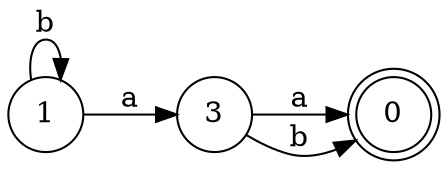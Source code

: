 digraph DFA {
rankdir=LR;
node [shape = circle];
node [shape = doublecircle]; 0;
node [shape = circle];
    1 -> 3 [ label = "a" ];
    1 -> 1 [ label = "b" ];
    3 -> 0 [ label = "a" ];
    3 -> 0 [ label = "b" ];
}

